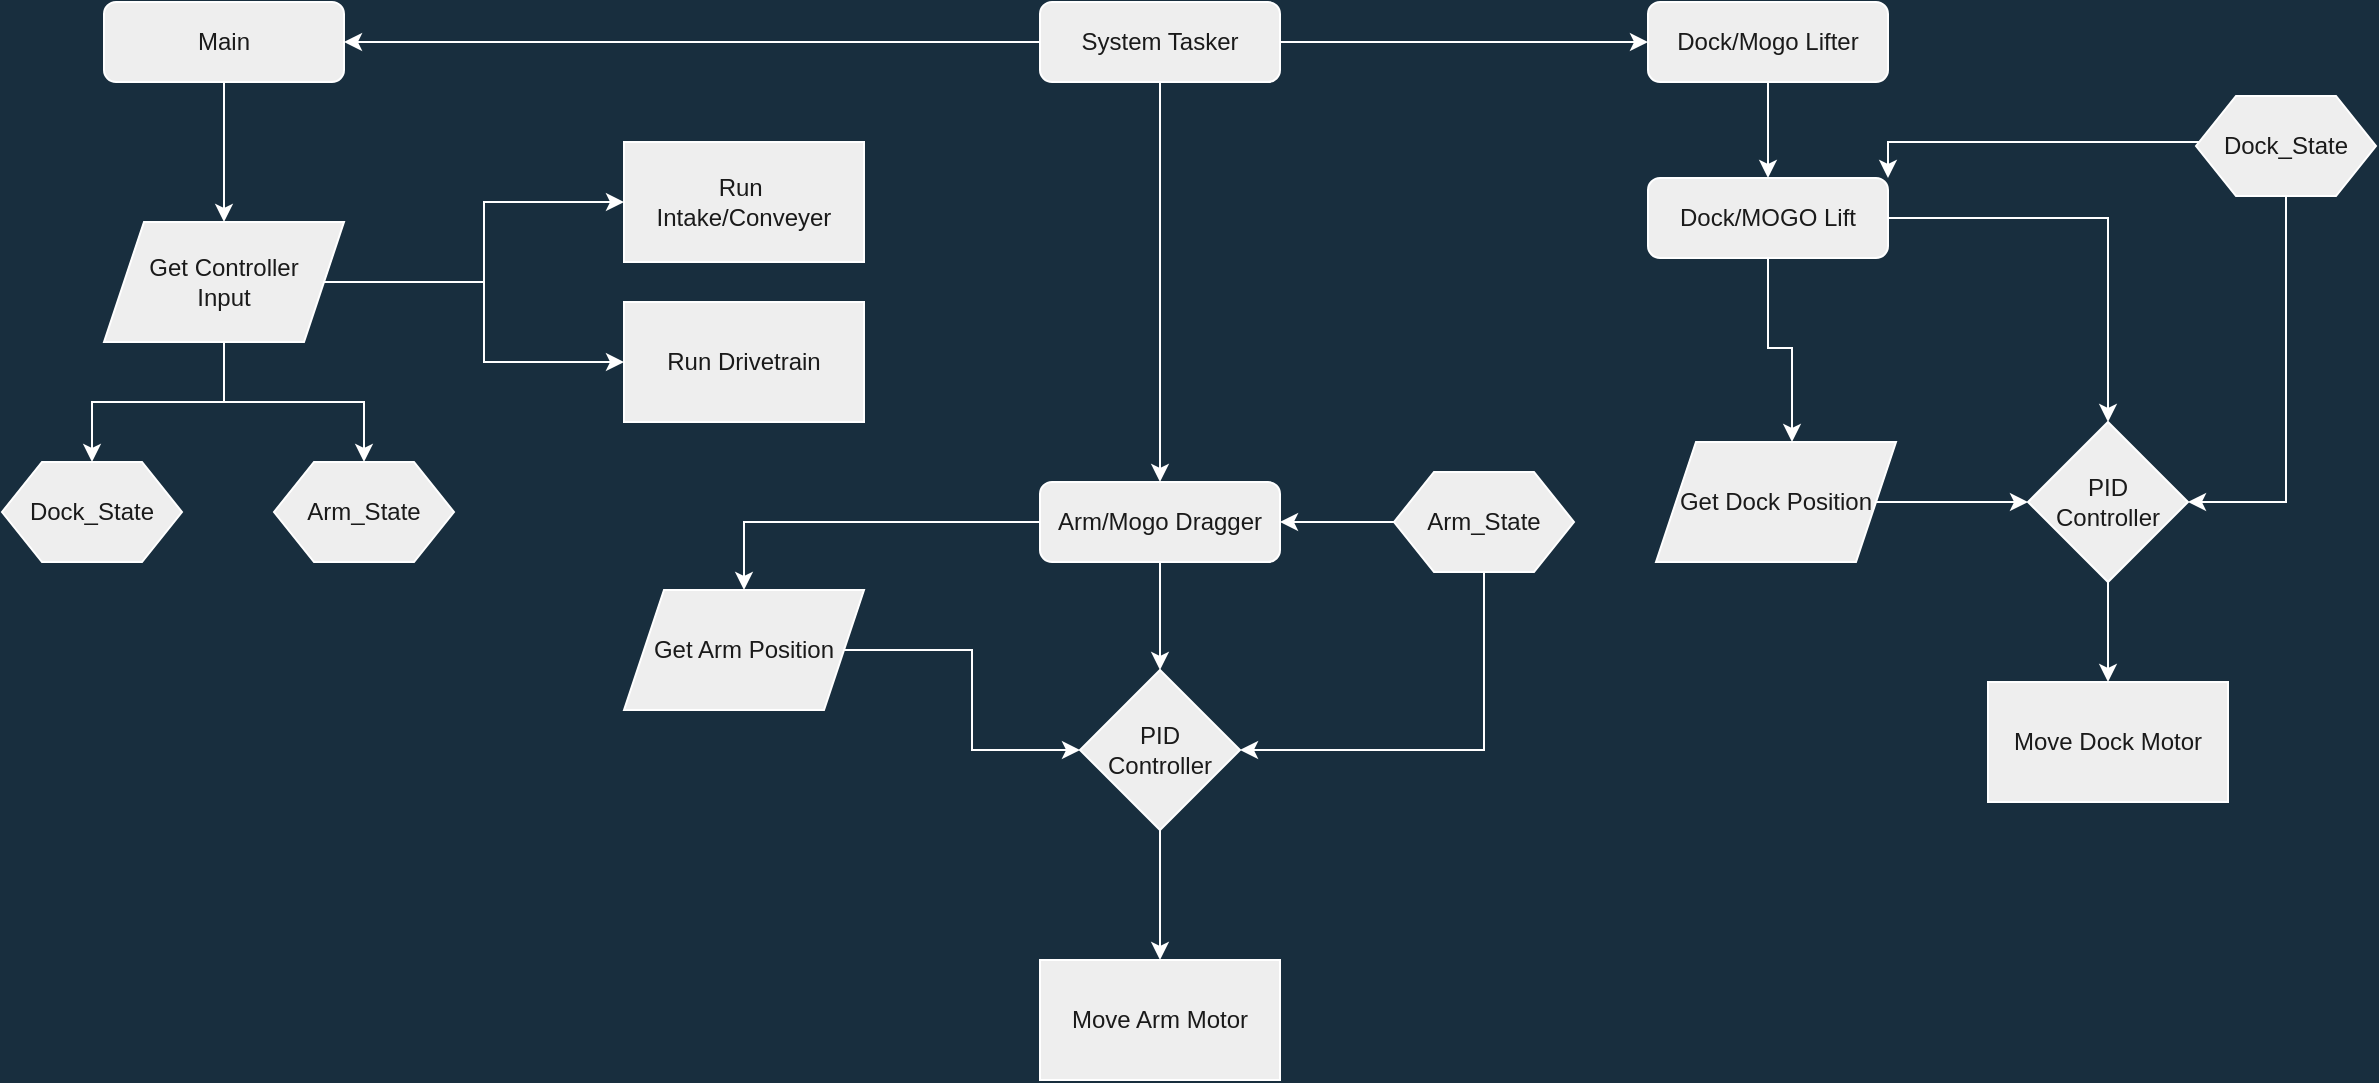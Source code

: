 <mxfile version="14.6.11" type="github">
  <diagram id="C5RBs43oDa-KdzZeNtuy" name="Page-1">
    <mxGraphModel dx="2062" dy="1114" grid="0" gridSize="10" guides="1" tooltips="1" connect="1" arrows="1" fold="1" page="0" pageScale="1" pageWidth="827" pageHeight="1169" background="#182E3E" math="0" shadow="0">
      <root>
        <mxCell id="WIyWlLk6GJQsqaUBKTNV-0" />
        <mxCell id="WIyWlLk6GJQsqaUBKTNV-1" parent="WIyWlLk6GJQsqaUBKTNV-0" />
        <mxCell id="FY5nKimyKRe9Z_fMQVkA-3" value="" style="edgeStyle=orthogonalEdgeStyle;rounded=0;orthogonalLoop=1;jettySize=auto;html=1;strokeColor=#FFFFFF;fontColor=#FFFFFF;labelBackgroundColor=#182E3E;" edge="1" parent="WIyWlLk6GJQsqaUBKTNV-1" source="WIyWlLk6GJQsqaUBKTNV-3" target="FY5nKimyKRe9Z_fMQVkA-0">
          <mxGeometry relative="1" as="geometry" />
        </mxCell>
        <mxCell id="FY5nKimyKRe9Z_fMQVkA-5" style="edgeStyle=orthogonalEdgeStyle;rounded=0;orthogonalLoop=1;jettySize=auto;html=1;entryX=0.5;entryY=0;entryDx=0;entryDy=0;startArrow=none;exitX=0.5;exitY=1;exitDx=0;exitDy=0;strokeColor=#FFFFFF;fontColor=#FFFFFF;labelBackgroundColor=#182E3E;" edge="1" parent="WIyWlLk6GJQsqaUBKTNV-1" source="WIyWlLk6GJQsqaUBKTNV-3" target="FY5nKimyKRe9Z_fMQVkA-2">
          <mxGeometry relative="1" as="geometry" />
        </mxCell>
        <mxCell id="FY5nKimyKRe9Z_fMQVkA-19" style="edgeStyle=orthogonalEdgeStyle;rounded=0;orthogonalLoop=1;jettySize=auto;html=1;exitX=1;exitY=0.5;exitDx=0;exitDy=0;strokeColor=#FFFFFF;fontColor=#FFFFFF;labelBackgroundColor=#182E3E;" edge="1" parent="WIyWlLk6GJQsqaUBKTNV-1" source="WIyWlLk6GJQsqaUBKTNV-3" target="FY5nKimyKRe9Z_fMQVkA-1">
          <mxGeometry relative="1" as="geometry" />
        </mxCell>
        <mxCell id="WIyWlLk6GJQsqaUBKTNV-3" value="System Tasker" style="rounded=1;whiteSpace=wrap;html=1;fontSize=12;glass=0;strokeWidth=1;shadow=0;fillColor=#EEEEEE;strokeColor=#FFFFFF;fontColor=#1A1A1A;" parent="WIyWlLk6GJQsqaUBKTNV-1" vertex="1">
          <mxGeometry x="880" y="20" width="120" height="40" as="geometry" />
        </mxCell>
        <mxCell id="FY5nKimyKRe9Z_fMQVkA-7" style="edgeStyle=orthogonalEdgeStyle;rounded=0;orthogonalLoop=1;jettySize=auto;html=1;strokeColor=#FFFFFF;fontColor=#FFFFFF;labelBackgroundColor=#182E3E;" edge="1" parent="WIyWlLk6GJQsqaUBKTNV-1" source="FY5nKimyKRe9Z_fMQVkA-0" target="FY5nKimyKRe9Z_fMQVkA-6">
          <mxGeometry relative="1" as="geometry" />
        </mxCell>
        <mxCell id="FY5nKimyKRe9Z_fMQVkA-0" value="Main" style="rounded=1;whiteSpace=wrap;html=1;fontSize=12;glass=0;strokeWidth=1;shadow=0;fillColor=#EEEEEE;strokeColor=#FFFFFF;fontColor=#1A1A1A;" vertex="1" parent="WIyWlLk6GJQsqaUBKTNV-1">
          <mxGeometry x="412" y="20" width="120" height="40" as="geometry" />
        </mxCell>
        <mxCell id="FY5nKimyKRe9Z_fMQVkA-22" style="edgeStyle=orthogonalEdgeStyle;rounded=0;orthogonalLoop=1;jettySize=auto;html=1;strokeColor=#FFFFFF;fontColor=#FFFFFF;labelBackgroundColor=#182E3E;" edge="1" parent="WIyWlLk6GJQsqaUBKTNV-1" source="FY5nKimyKRe9Z_fMQVkA-2" target="FY5nKimyKRe9Z_fMQVkA-20">
          <mxGeometry relative="1" as="geometry" />
        </mxCell>
        <mxCell id="FY5nKimyKRe9Z_fMQVkA-23" style="edgeStyle=orthogonalEdgeStyle;rounded=0;orthogonalLoop=1;jettySize=auto;html=1;exitX=0;exitY=0.5;exitDx=0;exitDy=0;strokeColor=#FFFFFF;fontColor=#FFFFFF;labelBackgroundColor=#182E3E;" edge="1" parent="WIyWlLk6GJQsqaUBKTNV-1" source="FY5nKimyKRe9Z_fMQVkA-2" target="FY5nKimyKRe9Z_fMQVkA-14">
          <mxGeometry relative="1" as="geometry" />
        </mxCell>
        <mxCell id="FY5nKimyKRe9Z_fMQVkA-2" value="Arm/Mogo Dragger" style="rounded=1;whiteSpace=wrap;html=1;fontSize=12;glass=0;strokeWidth=1;shadow=0;fillColor=#EEEEEE;strokeColor=#FFFFFF;fontColor=#1A1A1A;" vertex="1" parent="WIyWlLk6GJQsqaUBKTNV-1">
          <mxGeometry x="880" y="260" width="120" height="40" as="geometry" />
        </mxCell>
        <mxCell id="FY5nKimyKRe9Z_fMQVkA-9" style="edgeStyle=orthogonalEdgeStyle;rounded=0;orthogonalLoop=1;jettySize=auto;html=1;entryX=0;entryY=0.5;entryDx=0;entryDy=0;strokeColor=#FFFFFF;fontColor=#FFFFFF;labelBackgroundColor=#182E3E;" edge="1" parent="WIyWlLk6GJQsqaUBKTNV-1" source="FY5nKimyKRe9Z_fMQVkA-6" target="FY5nKimyKRe9Z_fMQVkA-8">
          <mxGeometry relative="1" as="geometry" />
        </mxCell>
        <mxCell id="FY5nKimyKRe9Z_fMQVkA-12" style="edgeStyle=orthogonalEdgeStyle;rounded=0;orthogonalLoop=1;jettySize=auto;html=1;entryX=0.5;entryY=0;entryDx=0;entryDy=0;strokeColor=#FFFFFF;fontColor=#FFFFFF;labelBackgroundColor=#182E3E;" edge="1" parent="WIyWlLk6GJQsqaUBKTNV-1" source="FY5nKimyKRe9Z_fMQVkA-6" target="FY5nKimyKRe9Z_fMQVkA-10">
          <mxGeometry relative="1" as="geometry">
            <mxPoint x="472" y="260" as="targetPoint" />
          </mxGeometry>
        </mxCell>
        <mxCell id="FY5nKimyKRe9Z_fMQVkA-13" style="edgeStyle=orthogonalEdgeStyle;rounded=0;orthogonalLoop=1;jettySize=auto;html=1;strokeColor=#FFFFFF;fontColor=#FFFFFF;labelBackgroundColor=#182E3E;" edge="1" parent="WIyWlLk6GJQsqaUBKTNV-1" source="FY5nKimyKRe9Z_fMQVkA-6" target="FY5nKimyKRe9Z_fMQVkA-11">
          <mxGeometry relative="1" as="geometry">
            <mxPoint x="577" y="260" as="targetPoint" />
          </mxGeometry>
        </mxCell>
        <mxCell id="FY5nKimyKRe9Z_fMQVkA-16" style="edgeStyle=orthogonalEdgeStyle;rounded=0;orthogonalLoop=1;jettySize=auto;html=1;exitX=1;exitY=0.5;exitDx=0;exitDy=0;entryX=0;entryY=0.5;entryDx=0;entryDy=0;strokeColor=#FFFFFF;fontColor=#FFFFFF;labelBackgroundColor=#182E3E;" edge="1" parent="WIyWlLk6GJQsqaUBKTNV-1" source="FY5nKimyKRe9Z_fMQVkA-6" target="FY5nKimyKRe9Z_fMQVkA-15">
          <mxGeometry relative="1" as="geometry" />
        </mxCell>
        <mxCell id="FY5nKimyKRe9Z_fMQVkA-6" value="Get Controller&lt;br&gt;Input" style="shape=parallelogram;perimeter=parallelogramPerimeter;whiteSpace=wrap;html=1;fixedSize=1;fillColor=#EEEEEE;strokeColor=#FFFFFF;fontColor=#1A1A1A;" vertex="1" parent="WIyWlLk6GJQsqaUBKTNV-1">
          <mxGeometry x="412" y="130" width="120" height="60" as="geometry" />
        </mxCell>
        <mxCell id="FY5nKimyKRe9Z_fMQVkA-8" value="Run Drivetrain" style="rounded=0;whiteSpace=wrap;html=1;fillColor=#EEEEEE;strokeColor=#FFFFFF;fontColor=#1A1A1A;" vertex="1" parent="WIyWlLk6GJQsqaUBKTNV-1">
          <mxGeometry x="672" y="170" width="120" height="60" as="geometry" />
        </mxCell>
        <mxCell id="FY5nKimyKRe9Z_fMQVkA-10" value="Dock_State" style="shape=hexagon;perimeter=hexagonPerimeter2;whiteSpace=wrap;html=1;fixedSize=1;fillColor=#EEEEEE;strokeColor=#FFFFFF;fontColor=#1A1A1A;" vertex="1" parent="WIyWlLk6GJQsqaUBKTNV-1">
          <mxGeometry x="361" y="250" width="90" height="50" as="geometry" />
        </mxCell>
        <mxCell id="FY5nKimyKRe9Z_fMQVkA-11" value="Arm_State" style="shape=hexagon;perimeter=hexagonPerimeter2;whiteSpace=wrap;html=1;fixedSize=1;fillColor=#EEEEEE;strokeColor=#FFFFFF;fontColor=#1A1A1A;" vertex="1" parent="WIyWlLk6GJQsqaUBKTNV-1">
          <mxGeometry x="497" y="250" width="90" height="50" as="geometry" />
        </mxCell>
        <mxCell id="FY5nKimyKRe9Z_fMQVkA-21" style="edgeStyle=orthogonalEdgeStyle;rounded=0;orthogonalLoop=1;jettySize=auto;html=1;exitX=1;exitY=0.5;exitDx=0;exitDy=0;entryX=0;entryY=0.5;entryDx=0;entryDy=0;strokeColor=#FFFFFF;fontColor=#FFFFFF;labelBackgroundColor=#182E3E;" edge="1" parent="WIyWlLk6GJQsqaUBKTNV-1" source="FY5nKimyKRe9Z_fMQVkA-14" target="FY5nKimyKRe9Z_fMQVkA-20">
          <mxGeometry relative="1" as="geometry" />
        </mxCell>
        <mxCell id="FY5nKimyKRe9Z_fMQVkA-14" value="Get Arm Position" style="shape=parallelogram;perimeter=parallelogramPerimeter;whiteSpace=wrap;html=1;fixedSize=1;fillColor=#EEEEEE;strokeColor=#FFFFFF;fontColor=#1A1A1A;" vertex="1" parent="WIyWlLk6GJQsqaUBKTNV-1">
          <mxGeometry x="672" y="314" width="120" height="60" as="geometry" />
        </mxCell>
        <mxCell id="FY5nKimyKRe9Z_fMQVkA-15" value="Run&amp;nbsp;&lt;br&gt;Intake/Conveyer" style="rounded=0;whiteSpace=wrap;html=1;fillColor=#EEEEEE;strokeColor=#FFFFFF;fontColor=#1A1A1A;" vertex="1" parent="WIyWlLk6GJQsqaUBKTNV-1">
          <mxGeometry x="672" y="90" width="120" height="60" as="geometry" />
        </mxCell>
        <mxCell id="FY5nKimyKRe9Z_fMQVkA-41" style="edgeStyle=orthogonalEdgeStyle;rounded=0;orthogonalLoop=1;jettySize=auto;html=1;exitX=0.5;exitY=1;exitDx=0;exitDy=0;strokeColor=#FFFFFF;fontColor=#FFFFFF;labelBackgroundColor=#182E3E;" edge="1" parent="WIyWlLk6GJQsqaUBKTNV-1" source="FY5nKimyKRe9Z_fMQVkA-1" target="FY5nKimyKRe9Z_fMQVkA-32">
          <mxGeometry relative="1" as="geometry" />
        </mxCell>
        <mxCell id="FY5nKimyKRe9Z_fMQVkA-1" value="Dock/Mogo Lifter" style="rounded=1;whiteSpace=wrap;html=1;fontSize=12;glass=0;strokeWidth=1;shadow=0;fillColor=#EEEEEE;strokeColor=#FFFFFF;fontColor=#1A1A1A;" vertex="1" parent="WIyWlLk6GJQsqaUBKTNV-1">
          <mxGeometry x="1184" y="20" width="120" height="40" as="geometry" />
        </mxCell>
        <mxCell id="FY5nKimyKRe9Z_fMQVkA-25" style="edgeStyle=orthogonalEdgeStyle;rounded=0;orthogonalLoop=1;jettySize=auto;html=1;exitX=0.5;exitY=1;exitDx=0;exitDy=0;entryX=0.5;entryY=0;entryDx=0;entryDy=0;strokeColor=#FFFFFF;fontColor=#FFFFFF;labelBackgroundColor=#182E3E;" edge="1" parent="WIyWlLk6GJQsqaUBKTNV-1" source="FY5nKimyKRe9Z_fMQVkA-20" target="FY5nKimyKRe9Z_fMQVkA-24">
          <mxGeometry relative="1" as="geometry" />
        </mxCell>
        <mxCell id="FY5nKimyKRe9Z_fMQVkA-20" value="PID&lt;br&gt;Controller" style="rhombus;whiteSpace=wrap;html=1;fillColor=#EEEEEE;strokeColor=#FFFFFF;fontColor=#1A1A1A;" vertex="1" parent="WIyWlLk6GJQsqaUBKTNV-1">
          <mxGeometry x="900" y="354" width="80" height="80" as="geometry" />
        </mxCell>
        <mxCell id="FY5nKimyKRe9Z_fMQVkA-24" value="Move Arm Motor" style="rounded=0;whiteSpace=wrap;html=1;fillColor=#EEEEEE;strokeColor=#FFFFFF;fontColor=#1A1A1A;" vertex="1" parent="WIyWlLk6GJQsqaUBKTNV-1">
          <mxGeometry x="880" y="499" width="120" height="60" as="geometry" />
        </mxCell>
        <mxCell id="FY5nKimyKRe9Z_fMQVkA-28" style="edgeStyle=orthogonalEdgeStyle;rounded=0;orthogonalLoop=1;jettySize=auto;html=1;entryX=1;entryY=0.5;entryDx=0;entryDy=0;strokeColor=#FFFFFF;fontColor=#FFFFFF;labelBackgroundColor=#182E3E;" edge="1" parent="WIyWlLk6GJQsqaUBKTNV-1" source="FY5nKimyKRe9Z_fMQVkA-27" target="FY5nKimyKRe9Z_fMQVkA-2">
          <mxGeometry relative="1" as="geometry" />
        </mxCell>
        <mxCell id="FY5nKimyKRe9Z_fMQVkA-29" style="edgeStyle=orthogonalEdgeStyle;rounded=0;orthogonalLoop=1;jettySize=auto;html=1;exitX=0.5;exitY=1;exitDx=0;exitDy=0;entryX=1;entryY=0.5;entryDx=0;entryDy=0;strokeColor=#FFFFFF;fontColor=#FFFFFF;labelBackgroundColor=#182E3E;" edge="1" parent="WIyWlLk6GJQsqaUBKTNV-1" source="FY5nKimyKRe9Z_fMQVkA-27" target="FY5nKimyKRe9Z_fMQVkA-20">
          <mxGeometry relative="1" as="geometry" />
        </mxCell>
        <mxCell id="FY5nKimyKRe9Z_fMQVkA-27" value="Arm_State" style="shape=hexagon;perimeter=hexagonPerimeter2;whiteSpace=wrap;html=1;fixedSize=1;fillColor=#EEEEEE;strokeColor=#FFFFFF;fontColor=#1A1A1A;" vertex="1" parent="WIyWlLk6GJQsqaUBKTNV-1">
          <mxGeometry x="1057" y="255" width="90" height="50" as="geometry" />
        </mxCell>
        <mxCell id="FY5nKimyKRe9Z_fMQVkA-30" style="edgeStyle=orthogonalEdgeStyle;rounded=0;orthogonalLoop=1;jettySize=auto;html=1;strokeColor=#FFFFFF;fontColor=#FFFFFF;labelBackgroundColor=#182E3E;" edge="1" parent="WIyWlLk6GJQsqaUBKTNV-1" source="FY5nKimyKRe9Z_fMQVkA-32" target="FY5nKimyKRe9Z_fMQVkA-36">
          <mxGeometry relative="1" as="geometry" />
        </mxCell>
        <mxCell id="FY5nKimyKRe9Z_fMQVkA-31" style="edgeStyle=orthogonalEdgeStyle;rounded=0;orthogonalLoop=1;jettySize=auto;html=1;exitX=0.5;exitY=1;exitDx=0;exitDy=0;strokeColor=#FFFFFF;fontColor=#FFFFFF;labelBackgroundColor=#182E3E;" edge="1" parent="WIyWlLk6GJQsqaUBKTNV-1" source="FY5nKimyKRe9Z_fMQVkA-32" target="FY5nKimyKRe9Z_fMQVkA-34">
          <mxGeometry relative="1" as="geometry">
            <mxPoint x="1203" y="230" as="targetPoint" />
            <Array as="points">
              <mxPoint x="1244" y="193" />
              <mxPoint x="1256" y="193" />
            </Array>
          </mxGeometry>
        </mxCell>
        <mxCell id="FY5nKimyKRe9Z_fMQVkA-32" value="Dock/MOGO Lift" style="rounded=1;whiteSpace=wrap;html=1;fontSize=12;glass=0;strokeWidth=1;shadow=0;fillColor=#EEEEEE;strokeColor=#FFFFFF;fontColor=#1A1A1A;" vertex="1" parent="WIyWlLk6GJQsqaUBKTNV-1">
          <mxGeometry x="1184" y="108" width="120" height="40" as="geometry" />
        </mxCell>
        <mxCell id="FY5nKimyKRe9Z_fMQVkA-33" style="edgeStyle=orthogonalEdgeStyle;rounded=0;orthogonalLoop=1;jettySize=auto;html=1;exitX=1;exitY=0.5;exitDx=0;exitDy=0;entryX=0;entryY=0.5;entryDx=0;entryDy=0;strokeColor=#FFFFFF;fontColor=#FFFFFF;labelBackgroundColor=#182E3E;" edge="1" parent="WIyWlLk6GJQsqaUBKTNV-1" source="FY5nKimyKRe9Z_fMQVkA-34" target="FY5nKimyKRe9Z_fMQVkA-36">
          <mxGeometry relative="1" as="geometry" />
        </mxCell>
        <mxCell id="FY5nKimyKRe9Z_fMQVkA-34" value="Get Dock Position" style="shape=parallelogram;perimeter=parallelogramPerimeter;whiteSpace=wrap;html=1;fixedSize=1;fillColor=#EEEEEE;strokeColor=#FFFFFF;fontColor=#1A1A1A;" vertex="1" parent="WIyWlLk6GJQsqaUBKTNV-1">
          <mxGeometry x="1188" y="240" width="120" height="60" as="geometry" />
        </mxCell>
        <mxCell id="FY5nKimyKRe9Z_fMQVkA-35" style="edgeStyle=orthogonalEdgeStyle;rounded=0;orthogonalLoop=1;jettySize=auto;html=1;exitX=0.5;exitY=1;exitDx=0;exitDy=0;entryX=0.5;entryY=0;entryDx=0;entryDy=0;strokeColor=#FFFFFF;fontColor=#FFFFFF;labelBackgroundColor=#182E3E;" edge="1" parent="WIyWlLk6GJQsqaUBKTNV-1" source="FY5nKimyKRe9Z_fMQVkA-36" target="FY5nKimyKRe9Z_fMQVkA-37">
          <mxGeometry relative="1" as="geometry" />
        </mxCell>
        <mxCell id="FY5nKimyKRe9Z_fMQVkA-36" value="PID&lt;br&gt;Controller" style="rhombus;whiteSpace=wrap;html=1;fillColor=#EEEEEE;strokeColor=#FFFFFF;fontColor=#1A1A1A;" vertex="1" parent="WIyWlLk6GJQsqaUBKTNV-1">
          <mxGeometry x="1374" y="230" width="80" height="80" as="geometry" />
        </mxCell>
        <mxCell id="FY5nKimyKRe9Z_fMQVkA-37" value="Move Dock Motor" style="rounded=0;whiteSpace=wrap;html=1;fillColor=#EEEEEE;strokeColor=#FFFFFF;fontColor=#1A1A1A;" vertex="1" parent="WIyWlLk6GJQsqaUBKTNV-1">
          <mxGeometry x="1354" y="360" width="120" height="60" as="geometry" />
        </mxCell>
        <mxCell id="FY5nKimyKRe9Z_fMQVkA-39" style="edgeStyle=orthogonalEdgeStyle;rounded=0;orthogonalLoop=1;jettySize=auto;html=1;exitX=0.5;exitY=1;exitDx=0;exitDy=0;entryX=1;entryY=0.5;entryDx=0;entryDy=0;strokeColor=#FFFFFF;fontColor=#FFFFFF;labelBackgroundColor=#182E3E;" edge="1" parent="WIyWlLk6GJQsqaUBKTNV-1" source="FY5nKimyKRe9Z_fMQVkA-40" target="FY5nKimyKRe9Z_fMQVkA-36">
          <mxGeometry relative="1" as="geometry" />
        </mxCell>
        <mxCell id="FY5nKimyKRe9Z_fMQVkA-42" style="edgeStyle=orthogonalEdgeStyle;rounded=0;orthogonalLoop=1;jettySize=auto;html=1;entryX=1;entryY=0;entryDx=0;entryDy=0;strokeColor=#FFFFFF;fontColor=#FFFFFF;labelBackgroundColor=#182E3E;" edge="1" parent="WIyWlLk6GJQsqaUBKTNV-1" source="FY5nKimyKRe9Z_fMQVkA-40" target="FY5nKimyKRe9Z_fMQVkA-32">
          <mxGeometry relative="1" as="geometry">
            <Array as="points">
              <mxPoint x="1304" y="90" />
            </Array>
          </mxGeometry>
        </mxCell>
        <mxCell id="FY5nKimyKRe9Z_fMQVkA-40" value="Dock_State" style="shape=hexagon;perimeter=hexagonPerimeter2;whiteSpace=wrap;html=1;fixedSize=1;fillColor=#EEEEEE;strokeColor=#FFFFFF;fontColor=#1A1A1A;" vertex="1" parent="WIyWlLk6GJQsqaUBKTNV-1">
          <mxGeometry x="1458" y="67" width="90" height="50" as="geometry" />
        </mxCell>
      </root>
    </mxGraphModel>
  </diagram>
</mxfile>

